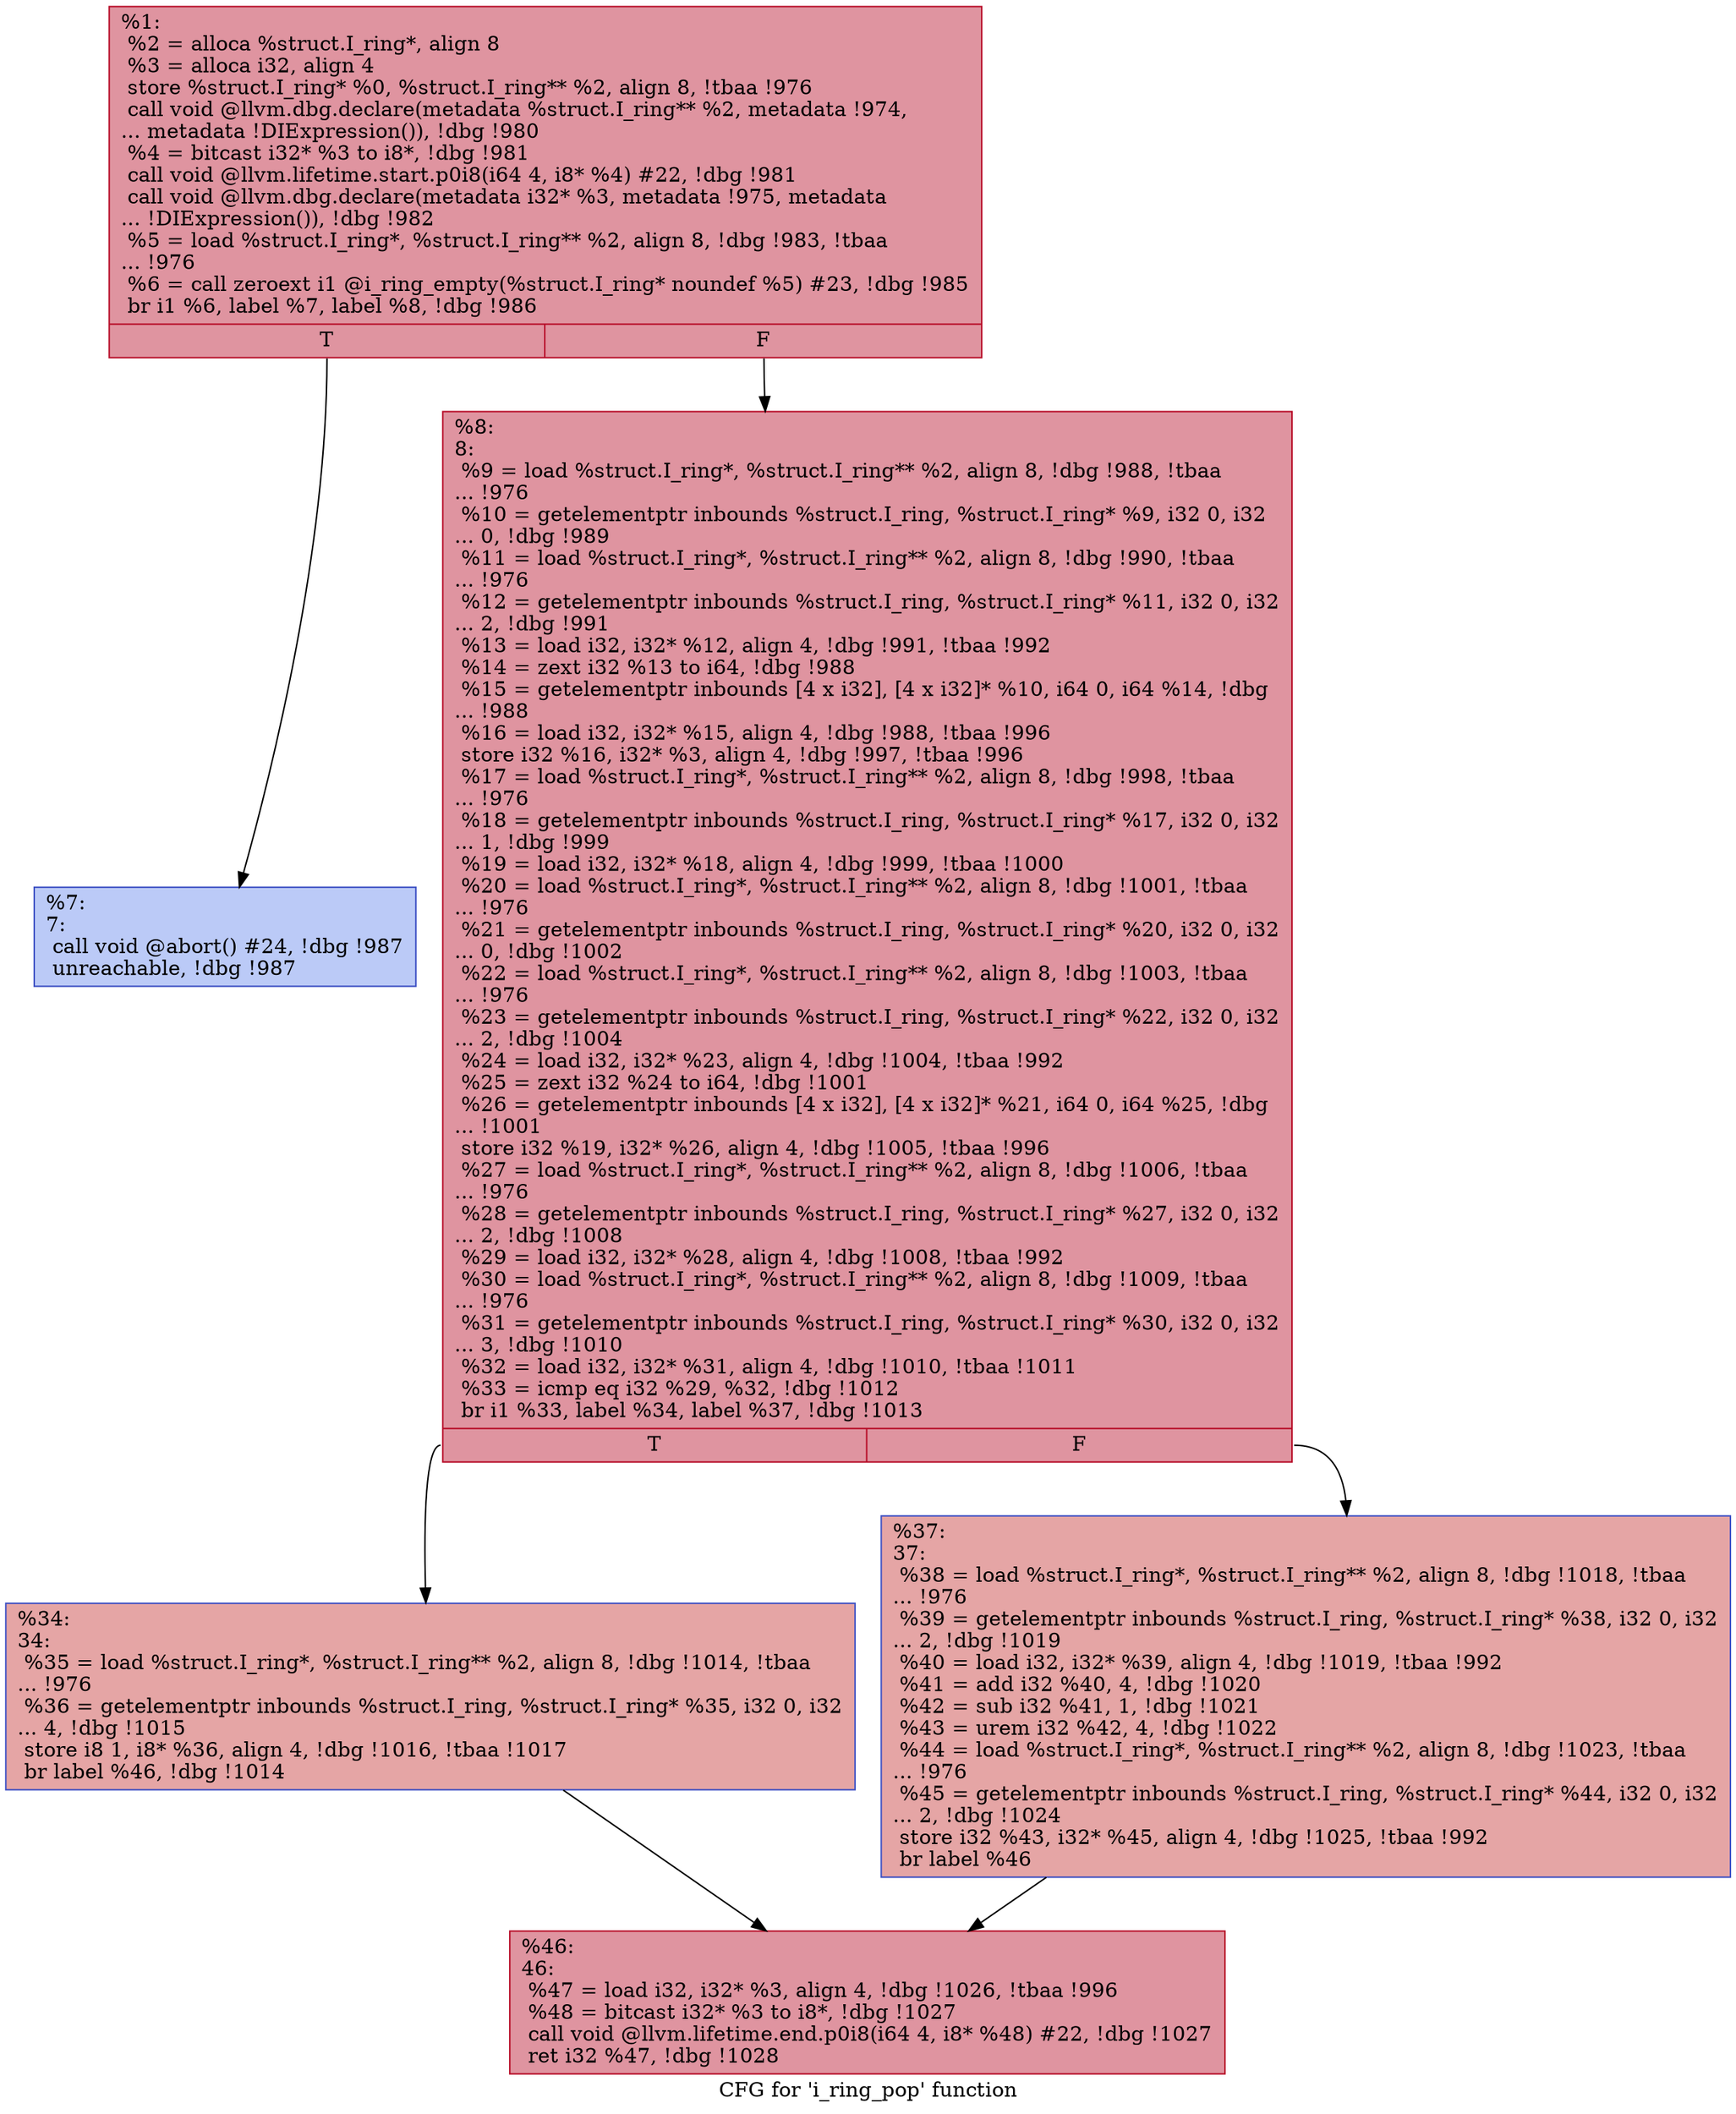 digraph "CFG for 'i_ring_pop' function" {
	label="CFG for 'i_ring_pop' function";

	Node0x22bd790 [shape=record,color="#b70d28ff", style=filled, fillcolor="#b70d2870",label="{%1:\l  %2 = alloca %struct.I_ring*, align 8\l  %3 = alloca i32, align 4\l  store %struct.I_ring* %0, %struct.I_ring** %2, align 8, !tbaa !976\l  call void @llvm.dbg.declare(metadata %struct.I_ring** %2, metadata !974,\l... metadata !DIExpression()), !dbg !980\l  %4 = bitcast i32* %3 to i8*, !dbg !981\l  call void @llvm.lifetime.start.p0i8(i64 4, i8* %4) #22, !dbg !981\l  call void @llvm.dbg.declare(metadata i32* %3, metadata !975, metadata\l... !DIExpression()), !dbg !982\l  %5 = load %struct.I_ring*, %struct.I_ring** %2, align 8, !dbg !983, !tbaa\l... !976\l  %6 = call zeroext i1 @i_ring_empty(%struct.I_ring* noundef %5) #23, !dbg !985\l  br i1 %6, label %7, label %8, !dbg !986\l|{<s0>T|<s1>F}}"];
	Node0x22bd790:s0 -> Node0x22c1160;
	Node0x22bd790:s1 -> Node0x22c11b0;
	Node0x22c1160 [shape=record,color="#3d50c3ff", style=filled, fillcolor="#6687ed70",label="{%7:\l7:                                                \l  call void @abort() #24, !dbg !987\l  unreachable, !dbg !987\l}"];
	Node0x22c11b0 [shape=record,color="#b70d28ff", style=filled, fillcolor="#b70d2870",label="{%8:\l8:                                                \l  %9 = load %struct.I_ring*, %struct.I_ring** %2, align 8, !dbg !988, !tbaa\l... !976\l  %10 = getelementptr inbounds %struct.I_ring, %struct.I_ring* %9, i32 0, i32\l... 0, !dbg !989\l  %11 = load %struct.I_ring*, %struct.I_ring** %2, align 8, !dbg !990, !tbaa\l... !976\l  %12 = getelementptr inbounds %struct.I_ring, %struct.I_ring* %11, i32 0, i32\l... 2, !dbg !991\l  %13 = load i32, i32* %12, align 4, !dbg !991, !tbaa !992\l  %14 = zext i32 %13 to i64, !dbg !988\l  %15 = getelementptr inbounds [4 x i32], [4 x i32]* %10, i64 0, i64 %14, !dbg\l... !988\l  %16 = load i32, i32* %15, align 4, !dbg !988, !tbaa !996\l  store i32 %16, i32* %3, align 4, !dbg !997, !tbaa !996\l  %17 = load %struct.I_ring*, %struct.I_ring** %2, align 8, !dbg !998, !tbaa\l... !976\l  %18 = getelementptr inbounds %struct.I_ring, %struct.I_ring* %17, i32 0, i32\l... 1, !dbg !999\l  %19 = load i32, i32* %18, align 4, !dbg !999, !tbaa !1000\l  %20 = load %struct.I_ring*, %struct.I_ring** %2, align 8, !dbg !1001, !tbaa\l... !976\l  %21 = getelementptr inbounds %struct.I_ring, %struct.I_ring* %20, i32 0, i32\l... 0, !dbg !1002\l  %22 = load %struct.I_ring*, %struct.I_ring** %2, align 8, !dbg !1003, !tbaa\l... !976\l  %23 = getelementptr inbounds %struct.I_ring, %struct.I_ring* %22, i32 0, i32\l... 2, !dbg !1004\l  %24 = load i32, i32* %23, align 4, !dbg !1004, !tbaa !992\l  %25 = zext i32 %24 to i64, !dbg !1001\l  %26 = getelementptr inbounds [4 x i32], [4 x i32]* %21, i64 0, i64 %25, !dbg\l... !1001\l  store i32 %19, i32* %26, align 4, !dbg !1005, !tbaa !996\l  %27 = load %struct.I_ring*, %struct.I_ring** %2, align 8, !dbg !1006, !tbaa\l... !976\l  %28 = getelementptr inbounds %struct.I_ring, %struct.I_ring* %27, i32 0, i32\l... 2, !dbg !1008\l  %29 = load i32, i32* %28, align 4, !dbg !1008, !tbaa !992\l  %30 = load %struct.I_ring*, %struct.I_ring** %2, align 8, !dbg !1009, !tbaa\l... !976\l  %31 = getelementptr inbounds %struct.I_ring, %struct.I_ring* %30, i32 0, i32\l... 3, !dbg !1010\l  %32 = load i32, i32* %31, align 4, !dbg !1010, !tbaa !1011\l  %33 = icmp eq i32 %29, %32, !dbg !1012\l  br i1 %33, label %34, label %37, !dbg !1013\l|{<s0>T|<s1>F}}"];
	Node0x22c11b0:s0 -> Node0x22c1200;
	Node0x22c11b0:s1 -> Node0x22c1250;
	Node0x22c1200 [shape=record,color="#3d50c3ff", style=filled, fillcolor="#c5333470",label="{%34:\l34:                                               \l  %35 = load %struct.I_ring*, %struct.I_ring** %2, align 8, !dbg !1014, !tbaa\l... !976\l  %36 = getelementptr inbounds %struct.I_ring, %struct.I_ring* %35, i32 0, i32\l... 4, !dbg !1015\l  store i8 1, i8* %36, align 4, !dbg !1016, !tbaa !1017\l  br label %46, !dbg !1014\l}"];
	Node0x22c1200 -> Node0x22c12a0;
	Node0x22c1250 [shape=record,color="#3d50c3ff", style=filled, fillcolor="#c5333470",label="{%37:\l37:                                               \l  %38 = load %struct.I_ring*, %struct.I_ring** %2, align 8, !dbg !1018, !tbaa\l... !976\l  %39 = getelementptr inbounds %struct.I_ring, %struct.I_ring* %38, i32 0, i32\l... 2, !dbg !1019\l  %40 = load i32, i32* %39, align 4, !dbg !1019, !tbaa !992\l  %41 = add i32 %40, 4, !dbg !1020\l  %42 = sub i32 %41, 1, !dbg !1021\l  %43 = urem i32 %42, 4, !dbg !1022\l  %44 = load %struct.I_ring*, %struct.I_ring** %2, align 8, !dbg !1023, !tbaa\l... !976\l  %45 = getelementptr inbounds %struct.I_ring, %struct.I_ring* %44, i32 0, i32\l... 2, !dbg !1024\l  store i32 %43, i32* %45, align 4, !dbg !1025, !tbaa !992\l  br label %46\l}"];
	Node0x22c1250 -> Node0x22c12a0;
	Node0x22c12a0 [shape=record,color="#b70d28ff", style=filled, fillcolor="#b70d2870",label="{%46:\l46:                                               \l  %47 = load i32, i32* %3, align 4, !dbg !1026, !tbaa !996\l  %48 = bitcast i32* %3 to i8*, !dbg !1027\l  call void @llvm.lifetime.end.p0i8(i64 4, i8* %48) #22, !dbg !1027\l  ret i32 %47, !dbg !1028\l}"];
}
